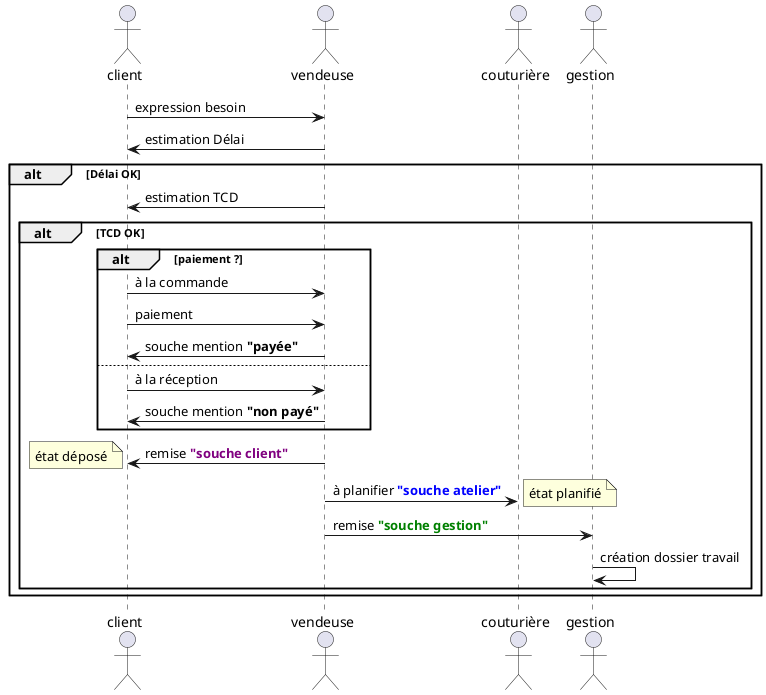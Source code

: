 @startuml retouches_sequence_prise_en_charge

actor client as cl
actor vendeuse as v
actor couturière as co
actor gestion as g

cl -> v : expression besoin

v -> cl : estimation Délai
alt Délai OK
    v -> cl : estimation TCD
    alt TCD OK 
        alt paiement ?
            cl -> v : à la commande
            cl -> v : paiement
            v -> cl : souche mention **"payée"**
        else 
            cl -> v : à la réception
            v -> cl : souche mention **"non payé"**
        end

        v -> cl : remise **<color purple>"souche client"</color>**
        note left : état déposé

        v -> co : à planifier **<color blue>"souche atelier"</color>**
        note right : état planifié

        v -> g : remise **<color green>"souche gestion"</color>**

        g -> g : création dossier travail
    end
end

@enduml